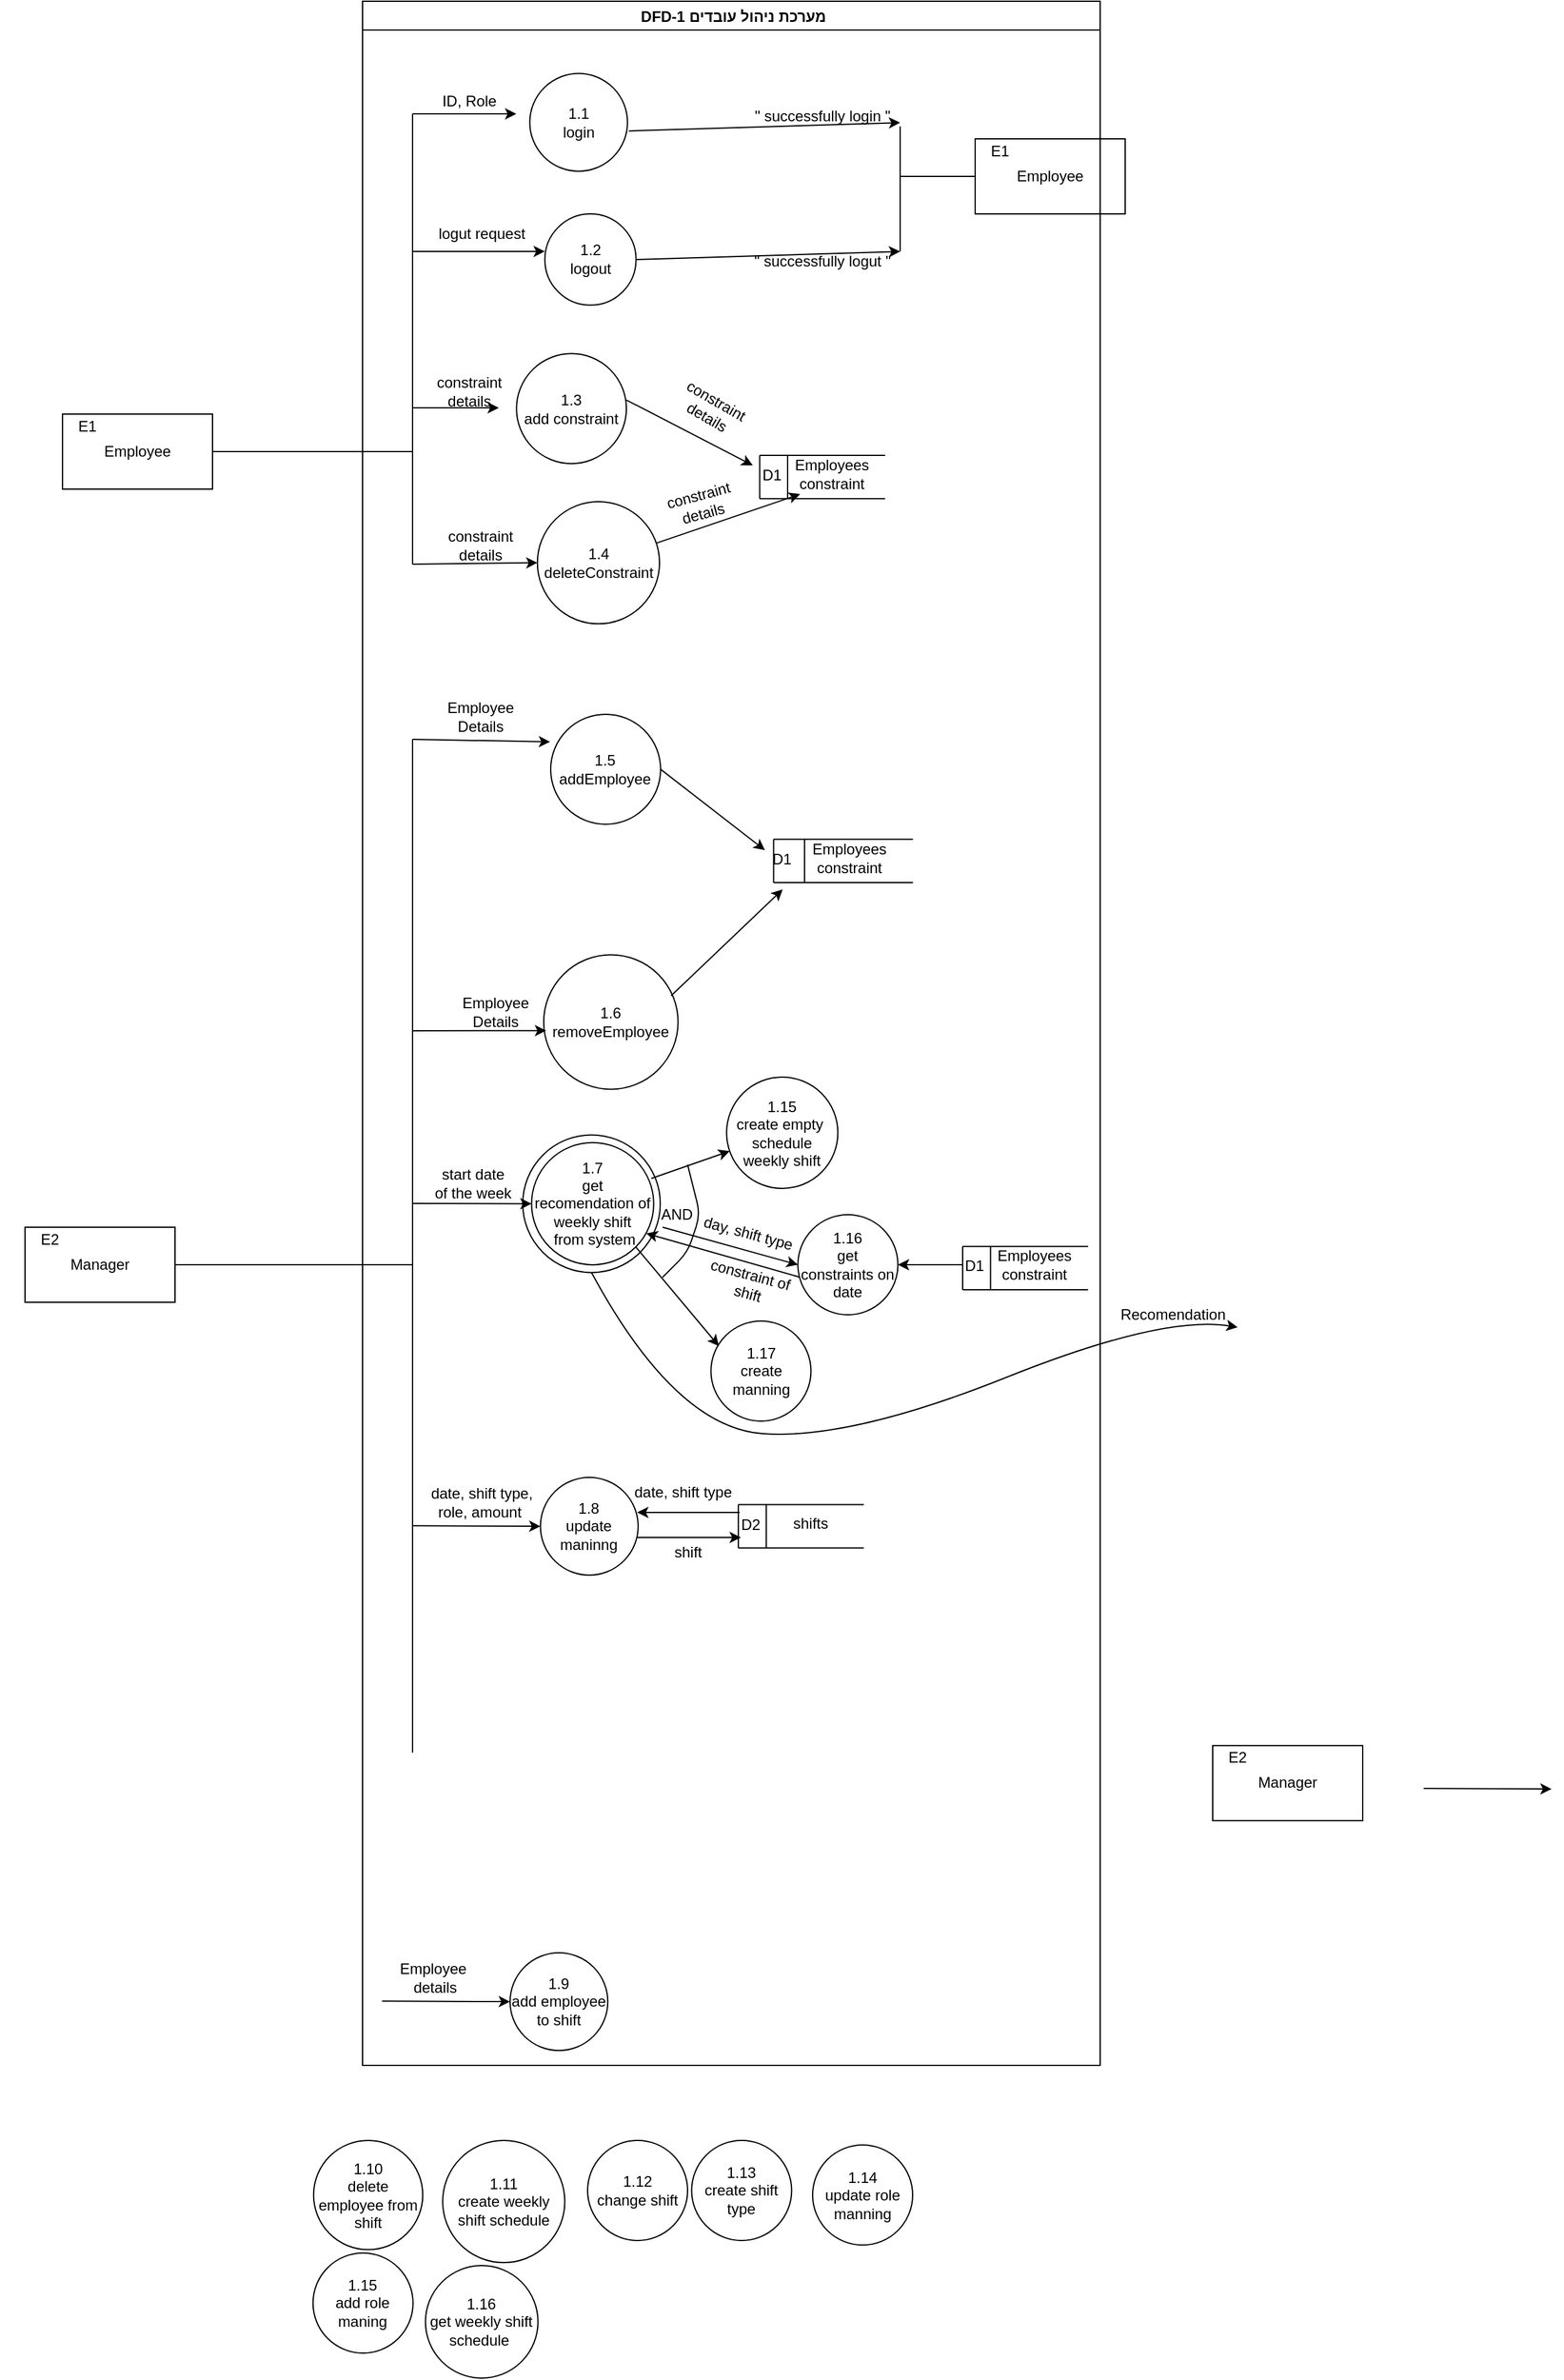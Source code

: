 <mxfile version="14.6.9" type="github">
  <diagram id="1484VoR1RcrvXdea3IJM" name="Page-1">
    <mxGraphModel dx="700" dy="762" grid="1" gridSize="10" guides="1" tooltips="1" connect="1" arrows="1" fold="1" page="1" pageScale="1" pageWidth="850" pageHeight="1100" math="0" shadow="0">
      <root>
        <mxCell id="0" />
        <mxCell id="1" parent="0" />
        <mxCell id="AFxYpzu8cXxdBj52l2Kg-18" value="" style="endArrow=classic;html=1;" edge="1" parent="1">
          <mxGeometry width="50" height="50" relative="1" as="geometry">
            <mxPoint x="400" y="260" as="sourcePoint" />
            <mxPoint x="483" y="260" as="targetPoint" />
          </mxGeometry>
        </mxCell>
        <mxCell id="AFxYpzu8cXxdBj52l2Kg-21" value="" style="endArrow=none;html=1;exitX=1;exitY=0.5;exitDx=0;exitDy=0;" edge="1" parent="1" source="AFxYpzu8cXxdBj52l2Kg-16">
          <mxGeometry width="50" height="50" relative="1" as="geometry">
            <mxPoint x="480" y="270" as="sourcePoint" />
            <mxPoint x="400" y="530" as="targetPoint" />
          </mxGeometry>
        </mxCell>
        <mxCell id="AFxYpzu8cXxdBj52l2Kg-22" value="" style="endArrow=none;html=1;edgeStyle=elbowEdgeStyle;" edge="1" parent="1">
          <mxGeometry width="50" height="50" relative="1" as="geometry">
            <mxPoint x="400" y="620" as="sourcePoint" />
            <mxPoint x="400" y="260" as="targetPoint" />
          </mxGeometry>
        </mxCell>
        <mxCell id="AFxYpzu8cXxdBj52l2Kg-25" value="" style="group" vertex="1" connectable="0" parent="1">
          <mxGeometry x="120" y="470" width="120" height="60" as="geometry" />
        </mxCell>
        <mxCell id="AFxYpzu8cXxdBj52l2Kg-27" value="" style="group" vertex="1" connectable="0" parent="AFxYpzu8cXxdBj52l2Kg-25">
          <mxGeometry width="120" height="60" as="geometry" />
        </mxCell>
        <mxCell id="AFxYpzu8cXxdBj52l2Kg-16" value="Employee" style="rounded=0;whiteSpace=wrap;html=1;" vertex="1" parent="AFxYpzu8cXxdBj52l2Kg-27">
          <mxGeometry y="30" width="120" height="60" as="geometry" />
        </mxCell>
        <mxCell id="AFxYpzu8cXxdBj52l2Kg-17" value="E1" style="text;html=1;strokeColor=none;fillColor=none;align=center;verticalAlign=middle;whiteSpace=wrap;rounded=0;" vertex="1" parent="AFxYpzu8cXxdBj52l2Kg-27">
          <mxGeometry y="30" width="40" height="20" as="geometry" />
        </mxCell>
        <mxCell id="AFxYpzu8cXxdBj52l2Kg-28" value="" style="group" vertex="1" connectable="0" parent="AFxYpzu8cXxdBj52l2Kg-25">
          <mxGeometry x="730" y="-190" width="120" height="60" as="geometry" />
        </mxCell>
        <mxCell id="AFxYpzu8cXxdBj52l2Kg-29" value="Employee" style="rounded=0;whiteSpace=wrap;html=1;" vertex="1" parent="AFxYpzu8cXxdBj52l2Kg-28">
          <mxGeometry width="120" height="60" as="geometry" />
        </mxCell>
        <mxCell id="AFxYpzu8cXxdBj52l2Kg-30" value="E1" style="text;html=1;strokeColor=none;fillColor=none;align=center;verticalAlign=middle;whiteSpace=wrap;rounded=0;" vertex="1" parent="AFxYpzu8cXxdBj52l2Kg-28">
          <mxGeometry width="40" height="20" as="geometry" />
        </mxCell>
        <mxCell id="AFxYpzu8cXxdBj52l2Kg-31" value="" style="endArrow=classic;html=1;exitX=1.013;exitY=0.588;exitDx=0;exitDy=0;exitPerimeter=0;" edge="1" parent="1" source="AFxYpzu8cXxdBj52l2Kg-4">
          <mxGeometry width="50" height="50" relative="1" as="geometry">
            <mxPoint x="610" y="490" as="sourcePoint" />
            <mxPoint x="790" y="267" as="targetPoint" />
          </mxGeometry>
        </mxCell>
        <mxCell id="AFxYpzu8cXxdBj52l2Kg-34" value="" style="endArrow=classic;html=1;entryX=0;entryY=0.411;entryDx=0;entryDy=0;entryPerimeter=0;" edge="1" parent="1" target="AFxYpzu8cXxdBj52l2Kg-6">
          <mxGeometry width="50" height="50" relative="1" as="geometry">
            <mxPoint x="400" y="370" as="sourcePoint" />
            <mxPoint x="660" y="430" as="targetPoint" />
          </mxGeometry>
        </mxCell>
        <mxCell id="AFxYpzu8cXxdBj52l2Kg-35" value="" style="endArrow=classic;html=1;exitX=1;exitY=0.5;exitDx=0;exitDy=0;" edge="1" parent="1" source="AFxYpzu8cXxdBj52l2Kg-6">
          <mxGeometry width="50" height="50" relative="1" as="geometry">
            <mxPoint x="610" y="480" as="sourcePoint" />
            <mxPoint x="790" y="370" as="targetPoint" />
          </mxGeometry>
        </mxCell>
        <mxCell id="AFxYpzu8cXxdBj52l2Kg-38" value="" style="endArrow=classic;html=1;" edge="1" parent="1">
          <mxGeometry width="50" height="50" relative="1" as="geometry">
            <mxPoint x="400" y="495" as="sourcePoint" />
            <mxPoint x="469" y="495" as="targetPoint" />
          </mxGeometry>
        </mxCell>
        <mxCell id="AFxYpzu8cXxdBj52l2Kg-47" value="" style="group" vertex="1" connectable="0" parent="1">
          <mxGeometry x="360" y="170" width="590" height="1650" as="geometry" />
        </mxCell>
        <mxCell id="AFxYpzu8cXxdBj52l2Kg-2" value=" DFD-1 מערכת ניהול עובדים" style="swimlane;" vertex="1" parent="AFxYpzu8cXxdBj52l2Kg-47">
          <mxGeometry width="590" height="1650" as="geometry" />
        </mxCell>
        <mxCell id="AFxYpzu8cXxdBj52l2Kg-142" value="" style="ellipse;whiteSpace=wrap;html=1;aspect=fixed;" vertex="1" parent="AFxYpzu8cXxdBj52l2Kg-2">
          <mxGeometry x="128.14" y="906.23" width="110" height="110" as="geometry" />
        </mxCell>
        <mxCell id="AFxYpzu8cXxdBj52l2Kg-6" value="1.2&lt;br&gt;logout" style="ellipse;whiteSpace=wrap;html=1;aspect=fixed;" vertex="1" parent="AFxYpzu8cXxdBj52l2Kg-2">
          <mxGeometry x="145.825" y="170" width="72.93" height="72.93" as="geometry" />
        </mxCell>
        <mxCell id="AFxYpzu8cXxdBj52l2Kg-7" value="1.3&lt;br&gt;add constraint" style="ellipse;whiteSpace=wrap;html=1;aspect=fixed;" vertex="1" parent="AFxYpzu8cXxdBj52l2Kg-2">
          <mxGeometry x="123.133" y="281.67" width="87.907" height="87.907" as="geometry" />
        </mxCell>
        <mxCell id="AFxYpzu8cXxdBj52l2Kg-8" value="1.4&lt;br&gt;deleteConstraint" style="ellipse;whiteSpace=wrap;html=1;aspect=fixed;" vertex="1" parent="AFxYpzu8cXxdBj52l2Kg-2">
          <mxGeometry x="139.861" y="400.002" width="97.674" height="97.674" as="geometry" />
        </mxCell>
        <mxCell id="AFxYpzu8cXxdBj52l2Kg-9" value="1.5&lt;br&gt;addEmployee" style="ellipse;whiteSpace=wrap;html=1;aspect=fixed;" vertex="1" parent="AFxYpzu8cXxdBj52l2Kg-2">
          <mxGeometry x="150.485" y="570.002" width="87.907" height="87.907" as="geometry" />
        </mxCell>
        <mxCell id="AFxYpzu8cXxdBj52l2Kg-10" value="1.6&lt;br&gt;removeEmployee" style="ellipse;whiteSpace=wrap;html=1;aspect=fixed;" vertex="1" parent="AFxYpzu8cXxdBj52l2Kg-2">
          <mxGeometry x="144.912" y="762.254" width="107.442" height="107.442" as="geometry" />
        </mxCell>
        <mxCell id="AFxYpzu8cXxdBj52l2Kg-4" value="1.1&lt;br&gt;login" style="ellipse;whiteSpace=wrap;html=1;aspect=fixed;" vertex="1" parent="AFxYpzu8cXxdBj52l2Kg-2">
          <mxGeometry x="133.765" y="57.746" width="78.14" height="78.14" as="geometry" />
        </mxCell>
        <mxCell id="AFxYpzu8cXxdBj52l2Kg-32" value="&quot; successfully login &quot;" style="text;html=1;strokeColor=none;fillColor=none;align=center;verticalAlign=middle;whiteSpace=wrap;rounded=0;rotation=0;" vertex="1" parent="AFxYpzu8cXxdBj52l2Kg-2">
          <mxGeometry x="278.677" y="80.845" width="178.353" height="23.099" as="geometry" />
        </mxCell>
        <mxCell id="AFxYpzu8cXxdBj52l2Kg-33" value="ID, Role" style="text;html=1;align=center;verticalAlign=middle;resizable=0;points=[];autosize=1;strokeColor=none;" vertex="1" parent="AFxYpzu8cXxdBj52l2Kg-2">
          <mxGeometry x="55.32" y="69.995" width="60" height="20" as="geometry" />
        </mxCell>
        <mxCell id="AFxYpzu8cXxdBj52l2Kg-36" value="&quot; successfully logut &quot;" style="text;html=1;strokeColor=none;fillColor=none;align=center;verticalAlign=middle;whiteSpace=wrap;rounded=0;rotation=0;" vertex="1" parent="AFxYpzu8cXxdBj52l2Kg-2">
          <mxGeometry x="278.677" y="196.338" width="178.353" height="23.099" as="geometry" />
        </mxCell>
        <mxCell id="AFxYpzu8cXxdBj52l2Kg-37" value="logut request" style="text;html=1;align=center;verticalAlign=middle;resizable=0;points=[];autosize=1;strokeColor=none;" vertex="1" parent="AFxYpzu8cXxdBj52l2Kg-2">
          <mxGeometry x="55.32" y="176.337" width="80" height="20" as="geometry" />
        </mxCell>
        <mxCell id="AFxYpzu8cXxdBj52l2Kg-39" value="constraint details" style="text;html=1;strokeColor=none;fillColor=none;align=center;verticalAlign=middle;whiteSpace=wrap;rounded=0;" vertex="1" parent="AFxYpzu8cXxdBj52l2Kg-2">
          <mxGeometry x="55.325" y="299.999" width="61.309" height="23.099" as="geometry" />
        </mxCell>
        <mxCell id="AFxYpzu8cXxdBj52l2Kg-55" value="constraint details" style="text;html=1;strokeColor=none;fillColor=none;align=center;verticalAlign=middle;whiteSpace=wrap;rounded=0;rotation=30;" vertex="1" parent="AFxYpzu8cXxdBj52l2Kg-2">
          <mxGeometry x="249.171" y="314.07" width="61.309" height="23.099" as="geometry" />
        </mxCell>
        <mxCell id="AFxYpzu8cXxdBj52l2Kg-58" value="" style="endArrow=classic;html=1;entryX=0.143;entryY=1.033;entryDx=0;entryDy=0;entryPerimeter=0;" edge="1" parent="AFxYpzu8cXxdBj52l2Kg-2" source="AFxYpzu8cXxdBj52l2Kg-8" target="AFxYpzu8cXxdBj52l2Kg-50">
          <mxGeometry width="50" height="50" relative="1" as="geometry">
            <mxPoint x="345.559" y="415.775" as="sourcePoint" />
            <mxPoint x="334.412" y="404.225" as="targetPoint" />
          </mxGeometry>
        </mxCell>
        <mxCell id="AFxYpzu8cXxdBj52l2Kg-59" value="constraint details" style="text;html=1;strokeColor=none;fillColor=none;align=center;verticalAlign=middle;whiteSpace=wrap;rounded=0;rotation=-15;" vertex="1" parent="AFxYpzu8cXxdBj52l2Kg-2">
          <mxGeometry x="239.662" y="390.005" width="61.309" height="23.099" as="geometry" />
        </mxCell>
        <mxCell id="AFxYpzu8cXxdBj52l2Kg-66" value="constraint details" style="text;html=1;strokeColor=none;fillColor=none;align=center;verticalAlign=middle;whiteSpace=wrap;rounded=0;" vertex="1" parent="AFxYpzu8cXxdBj52l2Kg-2">
          <mxGeometry x="64.096" y="423.1" width="61.309" height="23.099" as="geometry" />
        </mxCell>
        <mxCell id="AFxYpzu8cXxdBj52l2Kg-81" value="Employee Details" style="text;html=1;strokeColor=none;fillColor=none;align=center;verticalAlign=middle;whiteSpace=wrap;rounded=0;" vertex="1" parent="AFxYpzu8cXxdBj52l2Kg-2">
          <mxGeometry x="72.046" y="560.001" width="44.588" height="23.099" as="geometry" />
        </mxCell>
        <mxCell id="AFxYpzu8cXxdBj52l2Kg-82" value="Employee Details" style="text;html=1;strokeColor=none;fillColor=none;align=center;verticalAlign=middle;whiteSpace=wrap;rounded=0;" vertex="1" parent="AFxYpzu8cXxdBj52l2Kg-2">
          <mxGeometry x="83.603" y="796.901" width="44.588" height="23.099" as="geometry" />
        </mxCell>
        <mxCell id="AFxYpzu8cXxdBj52l2Kg-54" value="" style="endArrow=classic;html=1;exitX=1;exitY=0.422;exitDx=0;exitDy=0;exitPerimeter=0;" edge="1" parent="AFxYpzu8cXxdBj52l2Kg-2" source="AFxYpzu8cXxdBj52l2Kg-7" target="AFxYpzu8cXxdBj52l2Kg-49">
          <mxGeometry width="50" height="50" relative="1" as="geometry">
            <mxPoint x="211.794" y="346.479" as="sourcePoint" />
            <mxPoint x="323.265" y="381.127" as="targetPoint" />
          </mxGeometry>
        </mxCell>
        <mxCell id="AFxYpzu8cXxdBj52l2Kg-93" value="" style="endArrow=classic;html=1;exitX=1;exitY=0.5;exitDx=0;exitDy=0;entryX=0.059;entryY=0.15;entryDx=0;entryDy=0;entryPerimeter=0;" edge="1" parent="AFxYpzu8cXxdBj52l2Kg-2" source="AFxYpzu8cXxdBj52l2Kg-9" target="AFxYpzu8cXxdBj52l2Kg-91">
          <mxGeometry width="50" height="50" relative="1" as="geometry">
            <mxPoint x="345.559" y="577.465" as="sourcePoint" />
            <mxPoint x="401.295" y="519.718" as="targetPoint" />
          </mxGeometry>
        </mxCell>
        <mxCell id="AFxYpzu8cXxdBj52l2Kg-99" value="1.7&lt;br&gt;get recomendation of weekly shift&lt;br&gt;&amp;nbsp;from system" style="ellipse;whiteSpace=wrap;html=1;aspect=fixed;" vertex="1" parent="AFxYpzu8cXxdBj52l2Kg-2">
          <mxGeometry x="135.196" y="912.394" width="97.674" height="97.674" as="geometry" />
        </mxCell>
        <mxCell id="AFxYpzu8cXxdBj52l2Kg-112" value="" style="endArrow=classic;html=1;entryX=0;entryY=0.5;entryDx=0;entryDy=0;" edge="1" parent="AFxYpzu8cXxdBj52l2Kg-2">
          <mxGeometry width="50" height="50" relative="1" as="geometry">
            <mxPoint x="848.77" y="1428.57" as="sourcePoint" />
            <mxPoint x="951.067" y="1429.074" as="targetPoint" />
          </mxGeometry>
        </mxCell>
        <mxCell id="AFxYpzu8cXxdBj52l2Kg-48" value="" style="group" vertex="1" connectable="0" parent="AFxYpzu8cXxdBj52l2Kg-2">
          <mxGeometry x="317.692" y="362.997" width="100.324" height="34.648" as="geometry" />
        </mxCell>
        <mxCell id="AFxYpzu8cXxdBj52l2Kg-43" value="" style="endArrow=none;html=1;" edge="1" parent="AFxYpzu8cXxdBj52l2Kg-48">
          <mxGeometry width="50" height="50" relative="1" as="geometry">
            <mxPoint as="sourcePoint" />
            <mxPoint x="100.324" as="targetPoint" />
          </mxGeometry>
        </mxCell>
        <mxCell id="AFxYpzu8cXxdBj52l2Kg-44" value="" style="endArrow=none;html=1;" edge="1" parent="AFxYpzu8cXxdBj52l2Kg-48">
          <mxGeometry width="50" height="50" relative="1" as="geometry">
            <mxPoint as="sourcePoint" />
            <mxPoint y="34.648" as="targetPoint" />
          </mxGeometry>
        </mxCell>
        <mxCell id="AFxYpzu8cXxdBj52l2Kg-45" value="" style="endArrow=none;html=1;" edge="1" parent="AFxYpzu8cXxdBj52l2Kg-48">
          <mxGeometry width="50" height="50" relative="1" as="geometry">
            <mxPoint y="34.648" as="sourcePoint" />
            <mxPoint x="100.324" y="34.648" as="targetPoint" />
          </mxGeometry>
        </mxCell>
        <mxCell id="AFxYpzu8cXxdBj52l2Kg-46" value="" style="endArrow=none;html=1;" edge="1" parent="AFxYpzu8cXxdBj52l2Kg-48">
          <mxGeometry width="50" height="50" relative="1" as="geometry">
            <mxPoint x="22.294" as="sourcePoint" />
            <mxPoint x="22.294" y="34.648" as="targetPoint" />
          </mxGeometry>
        </mxCell>
        <mxCell id="AFxYpzu8cXxdBj52l2Kg-50" value="Employees &lt;br&gt;constraint" style="text;html=1;align=center;verticalAlign=middle;resizable=0;points=[];autosize=1;strokeColor=none;" vertex="1" parent="AFxYpzu8cXxdBj52l2Kg-48">
          <mxGeometry x="22.294" width="70" height="30" as="geometry" />
        </mxCell>
        <mxCell id="AFxYpzu8cXxdBj52l2Kg-49" value="D1" style="text;html=1;align=center;verticalAlign=middle;resizable=0;points=[];autosize=1;strokeColor=none;" vertex="1" parent="AFxYpzu8cXxdBj52l2Kg-48">
          <mxGeometry x="-5.574" y="5.775" width="30" height="20" as="geometry" />
        </mxCell>
        <mxCell id="AFxYpzu8cXxdBj52l2Kg-83" value="" style="group" vertex="1" connectable="0" parent="AFxYpzu8cXxdBj52l2Kg-2">
          <mxGeometry x="328.785" y="669.856" width="111.471" height="34.648" as="geometry" />
        </mxCell>
        <mxCell id="AFxYpzu8cXxdBj52l2Kg-84" value="" style="endArrow=none;html=1;" edge="1" parent="AFxYpzu8cXxdBj52l2Kg-83">
          <mxGeometry width="50" height="50" relative="1" as="geometry">
            <mxPoint as="sourcePoint" />
            <mxPoint x="111.471" as="targetPoint" />
          </mxGeometry>
        </mxCell>
        <mxCell id="AFxYpzu8cXxdBj52l2Kg-85" value="" style="endArrow=none;html=1;" edge="1" parent="AFxYpzu8cXxdBj52l2Kg-83">
          <mxGeometry width="50" height="50" relative="1" as="geometry">
            <mxPoint as="sourcePoint" />
            <mxPoint y="34.648" as="targetPoint" />
          </mxGeometry>
        </mxCell>
        <mxCell id="AFxYpzu8cXxdBj52l2Kg-86" value="" style="endArrow=none;html=1;" edge="1" parent="AFxYpzu8cXxdBj52l2Kg-83">
          <mxGeometry width="50" height="50" relative="1" as="geometry">
            <mxPoint y="34.648" as="sourcePoint" />
            <mxPoint x="111.471" y="34.648" as="targetPoint" />
          </mxGeometry>
        </mxCell>
        <mxCell id="AFxYpzu8cXxdBj52l2Kg-87" value="" style="endArrow=none;html=1;" edge="1" parent="AFxYpzu8cXxdBj52l2Kg-83">
          <mxGeometry width="50" height="50" relative="1" as="geometry">
            <mxPoint x="24.771" as="sourcePoint" />
            <mxPoint x="24.771" y="34.648" as="targetPoint" />
          </mxGeometry>
        </mxCell>
        <mxCell id="AFxYpzu8cXxdBj52l2Kg-88" value="Employees &lt;br&gt;constraint" style="text;html=1;align=center;verticalAlign=middle;resizable=0;points=[];autosize=1;strokeColor=none;" vertex="1" parent="AFxYpzu8cXxdBj52l2Kg-83">
          <mxGeometry x="24.771" width="70" height="30" as="geometry" />
        </mxCell>
        <mxCell id="AFxYpzu8cXxdBj52l2Kg-91" value="D1" style="text;html=1;align=center;verticalAlign=middle;resizable=0;points=[];autosize=1;strokeColor=none;" vertex="1" parent="AFxYpzu8cXxdBj52l2Kg-83">
          <mxGeometry x="-8.672" y="5.775" width="30" height="20" as="geometry" />
        </mxCell>
        <mxCell id="AFxYpzu8cXxdBj52l2Kg-118" value="1.15&lt;br&gt;create empty&amp;nbsp; schedule weekly shift" style="ellipse;whiteSpace=wrap;html=1;aspect=fixed;" vertex="1" parent="AFxYpzu8cXxdBj52l2Kg-2">
          <mxGeometry x="291.183" y="860" width="89" height="89" as="geometry" />
        </mxCell>
        <mxCell id="AFxYpzu8cXxdBj52l2Kg-117" value="" style="endArrow=classic;html=1;exitX=0.981;exitY=0.293;exitDx=0;exitDy=0;exitPerimeter=0;" edge="1" parent="AFxYpzu8cXxdBj52l2Kg-2" source="AFxYpzu8cXxdBj52l2Kg-99" target="AFxYpzu8cXxdBj52l2Kg-118">
          <mxGeometry width="50" height="50" relative="1" as="geometry">
            <mxPoint x="239.397" y="940" as="sourcePoint" />
            <mxPoint x="348.213" y="961" as="targetPoint" />
          </mxGeometry>
        </mxCell>
        <mxCell id="AFxYpzu8cXxdBj52l2Kg-120" value="1.16&lt;br&gt;get constraints on date" style="ellipse;whiteSpace=wrap;html=1;aspect=fixed;" vertex="1" parent="AFxYpzu8cXxdBj52l2Kg-2">
          <mxGeometry x="348.213" y="970" width="80" height="80" as="geometry" />
        </mxCell>
        <mxCell id="AFxYpzu8cXxdBj52l2Kg-116" value="start date &lt;br&gt;of the week" style="text;html=1;align=center;verticalAlign=middle;resizable=0;points=[];autosize=1;strokeColor=none;" vertex="1" parent="AFxYpzu8cXxdBj52l2Kg-2">
          <mxGeometry x="48.14" y="930" width="80" height="30" as="geometry" />
        </mxCell>
        <mxCell id="AFxYpzu8cXxdBj52l2Kg-121" value="day, shift type" style="text;html=1;align=center;verticalAlign=middle;resizable=0;points=[];autosize=1;strokeColor=none;rotation=15;" vertex="1" parent="AFxYpzu8cXxdBj52l2Kg-2">
          <mxGeometry x="263.213" y="975.36" width="90" height="20" as="geometry" />
        </mxCell>
        <mxCell id="AFxYpzu8cXxdBj52l2Kg-123" value="" style="group" vertex="1" connectable="0" parent="AFxYpzu8cXxdBj52l2Kg-2">
          <mxGeometry x="479.996" y="995.357" width="100.324" height="34.648" as="geometry" />
        </mxCell>
        <mxCell id="AFxYpzu8cXxdBj52l2Kg-124" value="" style="endArrow=none;html=1;" edge="1" parent="AFxYpzu8cXxdBj52l2Kg-123">
          <mxGeometry width="50" height="50" relative="1" as="geometry">
            <mxPoint as="sourcePoint" />
            <mxPoint x="100.324" as="targetPoint" />
          </mxGeometry>
        </mxCell>
        <mxCell id="AFxYpzu8cXxdBj52l2Kg-125" value="" style="endArrow=none;html=1;" edge="1" parent="AFxYpzu8cXxdBj52l2Kg-123">
          <mxGeometry width="50" height="50" relative="1" as="geometry">
            <mxPoint as="sourcePoint" />
            <mxPoint y="34.648" as="targetPoint" />
          </mxGeometry>
        </mxCell>
        <mxCell id="AFxYpzu8cXxdBj52l2Kg-126" value="" style="endArrow=none;html=1;" edge="1" parent="AFxYpzu8cXxdBj52l2Kg-123">
          <mxGeometry width="50" height="50" relative="1" as="geometry">
            <mxPoint y="34.648" as="sourcePoint" />
            <mxPoint x="100.324" y="34.648" as="targetPoint" />
          </mxGeometry>
        </mxCell>
        <mxCell id="AFxYpzu8cXxdBj52l2Kg-127" value="" style="endArrow=none;html=1;" edge="1" parent="AFxYpzu8cXxdBj52l2Kg-123">
          <mxGeometry width="50" height="50" relative="1" as="geometry">
            <mxPoint x="22.294" as="sourcePoint" />
            <mxPoint x="22.294" y="34.648" as="targetPoint" />
          </mxGeometry>
        </mxCell>
        <mxCell id="AFxYpzu8cXxdBj52l2Kg-128" value="Employees &lt;br&gt;constraint" style="text;html=1;align=center;verticalAlign=middle;resizable=0;points=[];autosize=1;strokeColor=none;" vertex="1" parent="AFxYpzu8cXxdBj52l2Kg-123">
          <mxGeometry x="22.294" width="70" height="30" as="geometry" />
        </mxCell>
        <mxCell id="AFxYpzu8cXxdBj52l2Kg-129" value="D1" style="text;html=1;align=center;verticalAlign=middle;resizable=0;points=[];autosize=1;strokeColor=none;" vertex="1" parent="AFxYpzu8cXxdBj52l2Kg-123">
          <mxGeometry x="-5.574" y="5.775" width="30" height="20" as="geometry" />
        </mxCell>
        <mxCell id="AFxYpzu8cXxdBj52l2Kg-119" value="" style="endArrow=classic;html=1;entryX=0;entryY=0.5;entryDx=0;entryDy=0;" edge="1" parent="AFxYpzu8cXxdBj52l2Kg-2" target="AFxYpzu8cXxdBj52l2Kg-120">
          <mxGeometry width="50" height="50" relative="1" as="geometry">
            <mxPoint x="240" y="980" as="sourcePoint" />
            <mxPoint x="300" y="990" as="targetPoint" />
          </mxGeometry>
        </mxCell>
        <mxCell id="AFxYpzu8cXxdBj52l2Kg-134" value="1.17&lt;br&gt;create manning" style="ellipse;whiteSpace=wrap;html=1;aspect=fixed;" vertex="1" parent="AFxYpzu8cXxdBj52l2Kg-2">
          <mxGeometry x="278.68" y="1055" width="80" height="80" as="geometry" />
        </mxCell>
        <mxCell id="AFxYpzu8cXxdBj52l2Kg-137" value="" style="endArrow=classic;html=1;exitX=1;exitY=1;exitDx=0;exitDy=0;entryX=0.079;entryY=0.25;entryDx=0;entryDy=0;entryPerimeter=0;" edge="1" parent="AFxYpzu8cXxdBj52l2Kg-2" source="AFxYpzu8cXxdBj52l2Kg-99" target="AFxYpzu8cXxdBj52l2Kg-134">
          <mxGeometry width="50" height="50" relative="1" as="geometry">
            <mxPoint x="300" y="1210" as="sourcePoint" />
            <mxPoint x="350" y="1160" as="targetPoint" />
          </mxGeometry>
        </mxCell>
        <mxCell id="AFxYpzu8cXxdBj52l2Kg-139" value="constraint of&lt;br&gt;&amp;nbsp;shift" style="text;html=1;align=center;verticalAlign=middle;resizable=0;points=[];autosize=1;strokeColor=none;rotation=15;" vertex="1" parent="AFxYpzu8cXxdBj52l2Kg-2">
          <mxGeometry x="268.21" y="1010.07" width="80" height="30" as="geometry" />
        </mxCell>
        <mxCell id="AFxYpzu8cXxdBj52l2Kg-132" value="AND" style="text;html=1;align=center;verticalAlign=middle;resizable=0;points=[];autosize=1;strokeColor=none;" vertex="1" parent="AFxYpzu8cXxdBj52l2Kg-2">
          <mxGeometry x="230.85" y="960" width="40" height="20" as="geometry" />
        </mxCell>
        <mxCell id="AFxYpzu8cXxdBj52l2Kg-135" value="" style="group" vertex="1" connectable="0" parent="AFxYpzu8cXxdBj52l2Kg-2">
          <mxGeometry x="15.636" y="1559.997" width="180.515" height="78.14" as="geometry" />
        </mxCell>
        <mxCell id="AFxYpzu8cXxdBj52l2Kg-101" value="1.9&lt;br&gt;add employee to shift" style="ellipse;whiteSpace=wrap;html=1;aspect=fixed;" vertex="1" parent="AFxYpzu8cXxdBj52l2Kg-135">
          <mxGeometry x="102.375" width="78.14" height="78.14" as="geometry" />
        </mxCell>
        <mxCell id="AFxYpzu8cXxdBj52l2Kg-111" value="" style="endArrow=classic;html=1;entryX=0;entryY=0.5;entryDx=0;entryDy=0;" edge="1" parent="AFxYpzu8cXxdBj52l2Kg-135">
          <mxGeometry width="50" height="50" relative="1" as="geometry">
            <mxPoint y="38.573" as="sourcePoint" />
            <mxPoint x="102.297" y="39.077" as="targetPoint" />
          </mxGeometry>
        </mxCell>
        <mxCell id="AFxYpzu8cXxdBj52l2Kg-113" value="Employee&lt;br&gt;&amp;nbsp;details" style="text;html=1;align=center;verticalAlign=middle;resizable=0;points=[];autosize=1;strokeColor=none;" vertex="1" parent="AFxYpzu8cXxdBj52l2Kg-135">
          <mxGeometry x="5.354" y="5.003" width="70" height="30" as="geometry" />
        </mxCell>
        <mxCell id="AFxYpzu8cXxdBj52l2Kg-163" value="" style="group" vertex="1" connectable="0" parent="AFxYpzu8cXxdBj52l2Kg-2">
          <mxGeometry x="159.997" y="1180.004" width="360.923" height="78.14" as="geometry" />
        </mxCell>
        <mxCell id="AFxYpzu8cXxdBj52l2Kg-150" value="" style="group" vertex="1" connectable="0" parent="AFxYpzu8cXxdBj52l2Kg-163">
          <mxGeometry x="140.6" y="21.743" width="100.324" height="34.648" as="geometry" />
        </mxCell>
        <mxCell id="AFxYpzu8cXxdBj52l2Kg-151" value="" style="endArrow=none;html=1;" edge="1" parent="AFxYpzu8cXxdBj52l2Kg-150">
          <mxGeometry width="50" height="50" relative="1" as="geometry">
            <mxPoint as="sourcePoint" />
            <mxPoint x="100.324" as="targetPoint" />
          </mxGeometry>
        </mxCell>
        <mxCell id="AFxYpzu8cXxdBj52l2Kg-152" value="" style="endArrow=none;html=1;" edge="1" parent="AFxYpzu8cXxdBj52l2Kg-150">
          <mxGeometry width="50" height="50" relative="1" as="geometry">
            <mxPoint as="sourcePoint" />
            <mxPoint y="34.648" as="targetPoint" />
          </mxGeometry>
        </mxCell>
        <mxCell id="AFxYpzu8cXxdBj52l2Kg-153" value="" style="endArrow=none;html=1;" edge="1" parent="AFxYpzu8cXxdBj52l2Kg-150">
          <mxGeometry width="50" height="50" relative="1" as="geometry">
            <mxPoint y="34.648" as="sourcePoint" />
            <mxPoint x="100.324" y="34.648" as="targetPoint" />
          </mxGeometry>
        </mxCell>
        <mxCell id="AFxYpzu8cXxdBj52l2Kg-154" value="" style="endArrow=none;html=1;" edge="1" parent="AFxYpzu8cXxdBj52l2Kg-150">
          <mxGeometry width="50" height="50" relative="1" as="geometry">
            <mxPoint x="22.294" as="sourcePoint" />
            <mxPoint x="22.294" y="34.648" as="targetPoint" />
          </mxGeometry>
        </mxCell>
        <mxCell id="AFxYpzu8cXxdBj52l2Kg-155" value="shifts" style="text;html=1;align=center;verticalAlign=middle;resizable=0;points=[];autosize=1;strokeColor=none;" vertex="1" parent="AFxYpzu8cXxdBj52l2Kg-150">
          <mxGeometry x="37.294" y="5" width="40" height="20" as="geometry" />
        </mxCell>
        <mxCell id="AFxYpzu8cXxdBj52l2Kg-156" value="D2" style="text;html=1;align=center;verticalAlign=middle;resizable=0;points=[];autosize=1;strokeColor=none;" vertex="1" parent="AFxYpzu8cXxdBj52l2Kg-150">
          <mxGeometry x="-5.574" y="5.775" width="30" height="20" as="geometry" />
        </mxCell>
        <mxCell id="AFxYpzu8cXxdBj52l2Kg-157" value="" style="endArrow=classic;html=1;exitX=0.219;exitY=0.024;exitDx=0;exitDy=0;exitPerimeter=0;entryX=0.99;entryY=0.358;entryDx=0;entryDy=0;entryPerimeter=0;" edge="1" parent="AFxYpzu8cXxdBj52l2Kg-163" source="AFxYpzu8cXxdBj52l2Kg-156" target="AFxYpzu8cXxdBj52l2Kg-100">
          <mxGeometry width="50" height="50" relative="1" as="geometry">
            <mxPoint x="279.623" y="139.996" as="sourcePoint" />
            <mxPoint x="229.623" y="189.996" as="targetPoint" />
          </mxGeometry>
        </mxCell>
        <mxCell id="AFxYpzu8cXxdBj52l2Kg-164" value="" style="group" vertex="1" connectable="0" parent="AFxYpzu8cXxdBj52l2Kg-163">
          <mxGeometry x="-120" width="260.603" height="78.14" as="geometry" />
        </mxCell>
        <mxCell id="AFxYpzu8cXxdBj52l2Kg-136" value="" style="group" vertex="1" connectable="0" parent="AFxYpzu8cXxdBj52l2Kg-164">
          <mxGeometry width="180.437" height="78.14" as="geometry" />
        </mxCell>
        <mxCell id="AFxYpzu8cXxdBj52l2Kg-100" value="1.8&lt;br&gt;update maninng" style="ellipse;whiteSpace=wrap;html=1;aspect=fixed;" vertex="1" parent="AFxYpzu8cXxdBj52l2Kg-136">
          <mxGeometry x="102.297" width="78.14" height="78.14" as="geometry" />
        </mxCell>
        <mxCell id="AFxYpzu8cXxdBj52l2Kg-110" value="" style="endArrow=classic;html=1;entryX=0;entryY=0.5;entryDx=0;entryDy=0;" edge="1" parent="AFxYpzu8cXxdBj52l2Kg-136" target="AFxYpzu8cXxdBj52l2Kg-100">
          <mxGeometry width="50" height="50" relative="1" as="geometry">
            <mxPoint y="38.566" as="sourcePoint" />
            <mxPoint x="91.669" y="38.798" as="targetPoint" />
          </mxGeometry>
        </mxCell>
        <mxCell id="AFxYpzu8cXxdBj52l2Kg-159" value="" style="endArrow=classic;html=1;entryX=0.99;entryY=0.614;entryDx=0;entryDy=0;entryPerimeter=0;exitX=0.99;exitY=0.614;exitDx=0;exitDy=0;exitPerimeter=0;" edge="1" parent="AFxYpzu8cXxdBj52l2Kg-136" source="AFxYpzu8cXxdBj52l2Kg-100">
          <mxGeometry width="50" height="50" relative="1" as="geometry">
            <mxPoint x="279.623" y="139.996" as="sourcePoint" />
            <mxPoint x="262.623" y="47.996" as="targetPoint" />
          </mxGeometry>
        </mxCell>
        <mxCell id="AFxYpzu8cXxdBj52l2Kg-149" value="date, shift type,&lt;br&gt;&amp;nbsp;role, amount&amp;nbsp;&amp;nbsp;" style="text;html=1;align=center;verticalAlign=middle;resizable=0;points=[];autosize=1;strokeColor=none;" vertex="1" parent="AFxYpzu8cXxdBj52l2Kg-136">
          <mxGeometry x="5.003" y="4.996" width="100" height="30" as="geometry" />
        </mxCell>
        <mxCell id="AFxYpzu8cXxdBj52l2Kg-158" value="date, shift type" style="text;html=1;align=center;verticalAlign=middle;resizable=0;points=[];autosize=1;strokeColor=none;" vertex="1" parent="AFxYpzu8cXxdBj52l2Kg-164">
          <mxGeometry x="170.603" y="1.746" width="90" height="20" as="geometry" />
        </mxCell>
        <mxCell id="AFxYpzu8cXxdBj52l2Kg-161" value="shift" style="text;html=1;align=center;verticalAlign=middle;resizable=0;points=[];autosize=1;strokeColor=none;" vertex="1" parent="AFxYpzu8cXxdBj52l2Kg-164">
          <mxGeometry x="200.003" y="49.996" width="40" height="20" as="geometry" />
        </mxCell>
        <mxCell id="AFxYpzu8cXxdBj52l2Kg-56" value="" style="endArrow=classic;html=1;entryX=0;entryY=0.5;entryDx=0;entryDy=0;" edge="1" parent="1" target="AFxYpzu8cXxdBj52l2Kg-8">
          <mxGeometry width="50" height="50" relative="1" as="geometry">
            <mxPoint x="400" y="620" as="sourcePoint" />
            <mxPoint x="660" y="530" as="targetPoint" />
          </mxGeometry>
        </mxCell>
        <mxCell id="AFxYpzu8cXxdBj52l2Kg-68" value="" style="group" vertex="1" connectable="0" parent="1">
          <mxGeometry x="70" y="1120" width="140" height="90" as="geometry" />
        </mxCell>
        <mxCell id="AFxYpzu8cXxdBj52l2Kg-77" value="" style="group" vertex="1" connectable="0" parent="AFxYpzu8cXxdBj52l2Kg-68">
          <mxGeometry x="20" y="30" width="120" height="60" as="geometry" />
        </mxCell>
        <mxCell id="AFxYpzu8cXxdBj52l2Kg-70" value="Manager" style="rounded=0;whiteSpace=wrap;html=1;" vertex="1" parent="AFxYpzu8cXxdBj52l2Kg-77">
          <mxGeometry width="120" height="60" as="geometry" />
        </mxCell>
        <mxCell id="AFxYpzu8cXxdBj52l2Kg-71" value="E2" style="text;html=1;strokeColor=none;fillColor=none;align=center;verticalAlign=middle;whiteSpace=wrap;rounded=0;" vertex="1" parent="AFxYpzu8cXxdBj52l2Kg-77">
          <mxGeometry width="40" height="20" as="geometry" />
        </mxCell>
        <mxCell id="AFxYpzu8cXxdBj52l2Kg-145" value="" style="group" vertex="1" connectable="0" parent="AFxYpzu8cXxdBj52l2Kg-68">
          <mxGeometry x="970" y="444.37" width="120" height="60" as="geometry" />
        </mxCell>
        <mxCell id="AFxYpzu8cXxdBj52l2Kg-146" value="Manager" style="rounded=0;whiteSpace=wrap;html=1;" vertex="1" parent="AFxYpzu8cXxdBj52l2Kg-145">
          <mxGeometry width="120" height="60" as="geometry" />
        </mxCell>
        <mxCell id="AFxYpzu8cXxdBj52l2Kg-147" value="E2" style="text;html=1;strokeColor=none;fillColor=none;align=center;verticalAlign=middle;whiteSpace=wrap;rounded=0;" vertex="1" parent="AFxYpzu8cXxdBj52l2Kg-145">
          <mxGeometry width="40" height="20" as="geometry" />
        </mxCell>
        <mxCell id="AFxYpzu8cXxdBj52l2Kg-78" value="" style="endArrow=none;html=1;" edge="1" parent="1">
          <mxGeometry width="50" height="50" relative="1" as="geometry">
            <mxPoint x="400" y="1570" as="sourcePoint" />
            <mxPoint x="400" y="760" as="targetPoint" />
          </mxGeometry>
        </mxCell>
        <mxCell id="AFxYpzu8cXxdBj52l2Kg-79" value="" style="endArrow=classic;html=1;" edge="1" parent="1">
          <mxGeometry width="50" height="50" relative="1" as="geometry">
            <mxPoint x="400" y="760" as="sourcePoint" />
            <mxPoint x="510" y="762" as="targetPoint" />
          </mxGeometry>
        </mxCell>
        <mxCell id="AFxYpzu8cXxdBj52l2Kg-80" value="" style="endArrow=classic;html=1;entryX=0.018;entryY=0.564;entryDx=0;entryDy=0;entryPerimeter=0;" edge="1" parent="1" target="AFxYpzu8cXxdBj52l2Kg-10">
          <mxGeometry width="50" height="50" relative="1" as="geometry">
            <mxPoint x="400" y="993" as="sourcePoint" />
            <mxPoint x="480" y="890" as="targetPoint" />
          </mxGeometry>
        </mxCell>
        <mxCell id="AFxYpzu8cXxdBj52l2Kg-94" value="" style="endArrow=classic;html=1;exitX=0.948;exitY=0.305;exitDx=0;exitDy=0;exitPerimeter=0;" edge="1" parent="1" source="AFxYpzu8cXxdBj52l2Kg-10">
          <mxGeometry width="50" height="50" relative="1" as="geometry">
            <mxPoint x="600" y="960" as="sourcePoint" />
            <mxPoint x="696" y="880" as="targetPoint" />
          </mxGeometry>
        </mxCell>
        <mxCell id="AFxYpzu8cXxdBj52l2Kg-95" value="" style="endArrow=none;html=1;exitX=1;exitY=0.5;exitDx=0;exitDy=0;" edge="1" parent="1" source="AFxYpzu8cXxdBj52l2Kg-70">
          <mxGeometry width="50" height="50" relative="1" as="geometry">
            <mxPoint x="530" y="770" as="sourcePoint" />
            <mxPoint x="400" y="1180" as="targetPoint" />
          </mxGeometry>
        </mxCell>
        <mxCell id="AFxYpzu8cXxdBj52l2Kg-97" value="" style="endArrow=none;html=1;entryX=0;entryY=0.5;entryDx=0;entryDy=0;" edge="1" parent="1" target="AFxYpzu8cXxdBj52l2Kg-29">
          <mxGeometry width="50" height="50" relative="1" as="geometry">
            <mxPoint x="790" y="310" as="sourcePoint" />
            <mxPoint x="680" y="420" as="targetPoint" />
          </mxGeometry>
        </mxCell>
        <mxCell id="AFxYpzu8cXxdBj52l2Kg-98" value="" style="endArrow=none;html=1;" edge="1" parent="1">
          <mxGeometry width="50" height="50" relative="1" as="geometry">
            <mxPoint x="790" y="370" as="sourcePoint" />
            <mxPoint x="790" y="270" as="targetPoint" />
          </mxGeometry>
        </mxCell>
        <mxCell id="AFxYpzu8cXxdBj52l2Kg-109" value="" style="endArrow=classic;html=1;entryX=0;entryY=0.5;entryDx=0;entryDy=0;" edge="1" parent="1" target="AFxYpzu8cXxdBj52l2Kg-99">
          <mxGeometry width="50" height="50" relative="1" as="geometry">
            <mxPoint x="400" y="1131" as="sourcePoint" />
            <mxPoint x="410" y="1110" as="targetPoint" />
          </mxGeometry>
        </mxCell>
        <mxCell id="AFxYpzu8cXxdBj52l2Kg-106" value="1.14&lt;br&gt;update role manning" style="ellipse;whiteSpace=wrap;html=1;aspect=fixed;" vertex="1" parent="1">
          <mxGeometry x="720" y="1883.65" width="80" height="80" as="geometry" />
        </mxCell>
        <mxCell id="AFxYpzu8cXxdBj52l2Kg-122" value="" style="endArrow=classic;html=1;entryX=1;entryY=0.5;entryDx=0;entryDy=0;" edge="1" parent="1" target="AFxYpzu8cXxdBj52l2Kg-120">
          <mxGeometry width="50" height="50" relative="1" as="geometry">
            <mxPoint x="840" y="1180" as="sourcePoint" />
            <mxPoint x="660" y="1300" as="targetPoint" />
          </mxGeometry>
        </mxCell>
        <mxCell id="AFxYpzu8cXxdBj52l2Kg-138" value="" style="endArrow=classic;html=1;entryX=0.94;entryY=0.743;entryDx=0;entryDy=0;entryPerimeter=0;" edge="1" parent="1" target="AFxYpzu8cXxdBj52l2Kg-99">
          <mxGeometry width="50" height="50" relative="1" as="geometry">
            <mxPoint x="710" y="1190" as="sourcePoint" />
            <mxPoint x="710" y="1330" as="targetPoint" />
          </mxGeometry>
        </mxCell>
        <mxCell id="AFxYpzu8cXxdBj52l2Kg-141" value="" style="endArrow=none;html=1;" edge="1" parent="1">
          <mxGeometry width="50" height="50" relative="1" as="geometry">
            <mxPoint x="600" y="1190" as="sourcePoint" />
            <mxPoint x="620" y="1100" as="targetPoint" />
            <Array as="points">
              <mxPoint x="620" y="1170" />
              <mxPoint x="630" y="1140" />
            </Array>
          </mxGeometry>
        </mxCell>
        <mxCell id="AFxYpzu8cXxdBj52l2Kg-144" value="" style="curved=1;endArrow=classic;html=1;exitX=0.5;exitY=1;exitDx=0;exitDy=0;" edge="1" parent="1" source="AFxYpzu8cXxdBj52l2Kg-142">
          <mxGeometry width="50" height="50" relative="1" as="geometry">
            <mxPoint x="830" y="1280" as="sourcePoint" />
            <mxPoint x="1060" y="1230" as="targetPoint" />
            <Array as="points">
              <mxPoint x="610" y="1310" />
              <mxPoint x="750" y="1320" />
              <mxPoint x="1000" y="1220" />
            </Array>
          </mxGeometry>
        </mxCell>
        <mxCell id="AFxYpzu8cXxdBj52l2Kg-148" value="Recomendation&amp;nbsp;" style="text;html=1;strokeColor=none;fillColor=none;align=center;verticalAlign=middle;whiteSpace=wrap;rounded=0;" vertex="1" parent="1">
          <mxGeometry x="990" y="1210" width="40" height="20" as="geometry" />
        </mxCell>
        <mxCell id="AFxYpzu8cXxdBj52l2Kg-102" value="1.10&lt;br&gt;delete employee from shift" style="ellipse;whiteSpace=wrap;html=1;aspect=fixed;" vertex="1" parent="1">
          <mxGeometry x="320.834" y="1879.999" width="87.311" height="87.311" as="geometry" />
        </mxCell>
        <mxCell id="AFxYpzu8cXxdBj52l2Kg-103" value="1.11&lt;br&gt;create weekly shift schedule" style="ellipse;whiteSpace=wrap;html=1;aspect=fixed;" vertex="1" parent="1">
          <mxGeometry x="424.1" y="1880.002" width="97.674" height="97.674" as="geometry" />
        </mxCell>
        <mxCell id="AFxYpzu8cXxdBj52l2Kg-104" value="1.12&lt;br&gt;change shift" style="ellipse;whiteSpace=wrap;html=1;aspect=fixed;" vertex="1" parent="1">
          <mxGeometry x="540.004" y="1880" width="80" height="80" as="geometry" />
        </mxCell>
        <mxCell id="AFxYpzu8cXxdBj52l2Kg-105" value="1.13&lt;br&gt;create shift type" style="ellipse;whiteSpace=wrap;html=1;aspect=fixed;" vertex="1" parent="1">
          <mxGeometry x="623.216" y="1880" width="80" height="80" as="geometry" />
        </mxCell>
        <mxCell id="AFxYpzu8cXxdBj52l2Kg-107" value="1.15&lt;br&gt;add role maning" style="ellipse;whiteSpace=wrap;html=1;aspect=fixed;" vertex="1" parent="1">
          <mxGeometry x="320.376" y="1970" width="80" height="80" as="geometry" />
        </mxCell>
        <mxCell id="AFxYpzu8cXxdBj52l2Kg-108" value="1.16&lt;br&gt;get weekly shift schedule&amp;nbsp;" style="ellipse;whiteSpace=wrap;html=1;aspect=fixed;" vertex="1" parent="1">
          <mxGeometry x="410.325" y="1980" width="90" height="90" as="geometry" />
        </mxCell>
      </root>
    </mxGraphModel>
  </diagram>
</mxfile>
